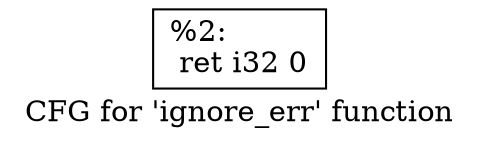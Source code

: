 digraph "CFG for 'ignore_err' function" {
	label="CFG for 'ignore_err' function";

	Node0x1b08720 [shape=record,label="{%2:\l  ret i32 0\l}"];
}
